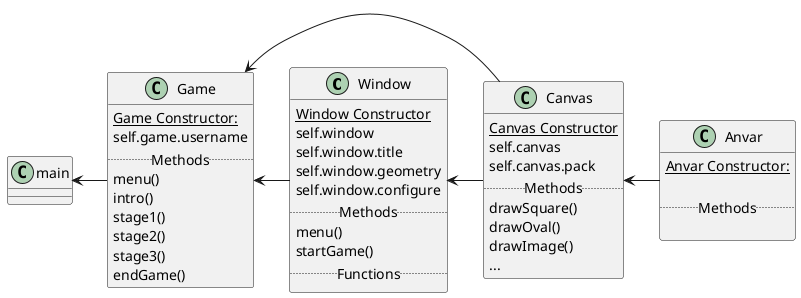 @startuml map

class Window {
    {static} Window Constructor
        self.window
        self.window.title
        self.window.geometry
        self.window.configure
.. Methods ..
    menu()
    startGame()
..Functions..
}

class Canvas {
    {static} Canvas Constructor
        self.canvas
        self.canvas.pack
.. Methods ..
    drawSquare()
    drawOval()
    drawImage()
    ...
}

class Game {
    {static} Game Constructor:
        self.game.username
    ..Methods..
    menu()
    intro()
    stage1()
    stage2()
    stage3()
    endGame()
}

class Anvar {
    {static} Anvar Constructor:

..Methods..

}

class main {

}



Window <- Canvas 
Game <- Window
main <- Game
Canvas <- Anvar
Game <- Canvas
@enduml